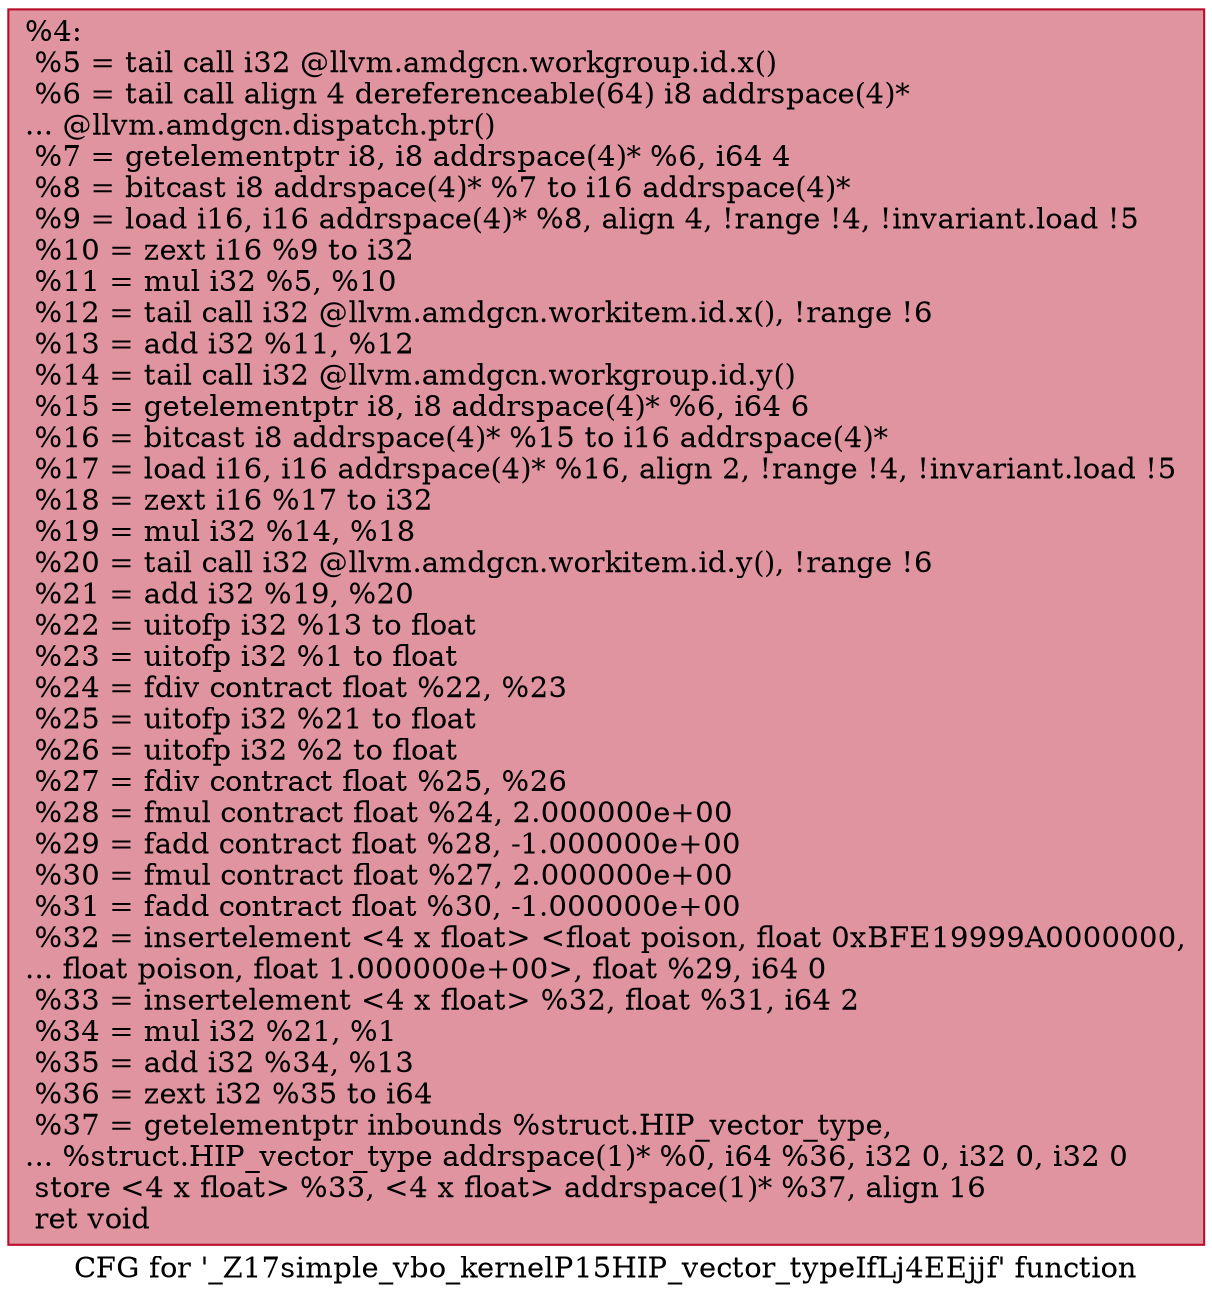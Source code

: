 digraph "CFG for '_Z17simple_vbo_kernelP15HIP_vector_typeIfLj4EEjjf' function" {
	label="CFG for '_Z17simple_vbo_kernelP15HIP_vector_typeIfLj4EEjjf' function";

	Node0x595bcb0 [shape=record,color="#b70d28ff", style=filled, fillcolor="#b70d2870",label="{%4:\l  %5 = tail call i32 @llvm.amdgcn.workgroup.id.x()\l  %6 = tail call align 4 dereferenceable(64) i8 addrspace(4)*\l... @llvm.amdgcn.dispatch.ptr()\l  %7 = getelementptr i8, i8 addrspace(4)* %6, i64 4\l  %8 = bitcast i8 addrspace(4)* %7 to i16 addrspace(4)*\l  %9 = load i16, i16 addrspace(4)* %8, align 4, !range !4, !invariant.load !5\l  %10 = zext i16 %9 to i32\l  %11 = mul i32 %5, %10\l  %12 = tail call i32 @llvm.amdgcn.workitem.id.x(), !range !6\l  %13 = add i32 %11, %12\l  %14 = tail call i32 @llvm.amdgcn.workgroup.id.y()\l  %15 = getelementptr i8, i8 addrspace(4)* %6, i64 6\l  %16 = bitcast i8 addrspace(4)* %15 to i16 addrspace(4)*\l  %17 = load i16, i16 addrspace(4)* %16, align 2, !range !4, !invariant.load !5\l  %18 = zext i16 %17 to i32\l  %19 = mul i32 %14, %18\l  %20 = tail call i32 @llvm.amdgcn.workitem.id.y(), !range !6\l  %21 = add i32 %19, %20\l  %22 = uitofp i32 %13 to float\l  %23 = uitofp i32 %1 to float\l  %24 = fdiv contract float %22, %23\l  %25 = uitofp i32 %21 to float\l  %26 = uitofp i32 %2 to float\l  %27 = fdiv contract float %25, %26\l  %28 = fmul contract float %24, 2.000000e+00\l  %29 = fadd contract float %28, -1.000000e+00\l  %30 = fmul contract float %27, 2.000000e+00\l  %31 = fadd contract float %30, -1.000000e+00\l  %32 = insertelement \<4 x float\> \<float poison, float 0xBFE19999A0000000,\l... float poison, float 1.000000e+00\>, float %29, i64 0\l  %33 = insertelement \<4 x float\> %32, float %31, i64 2\l  %34 = mul i32 %21, %1\l  %35 = add i32 %34, %13\l  %36 = zext i32 %35 to i64\l  %37 = getelementptr inbounds %struct.HIP_vector_type,\l... %struct.HIP_vector_type addrspace(1)* %0, i64 %36, i32 0, i32 0, i32 0\l  store \<4 x float\> %33, \<4 x float\> addrspace(1)* %37, align 16\l  ret void\l}"];
}

